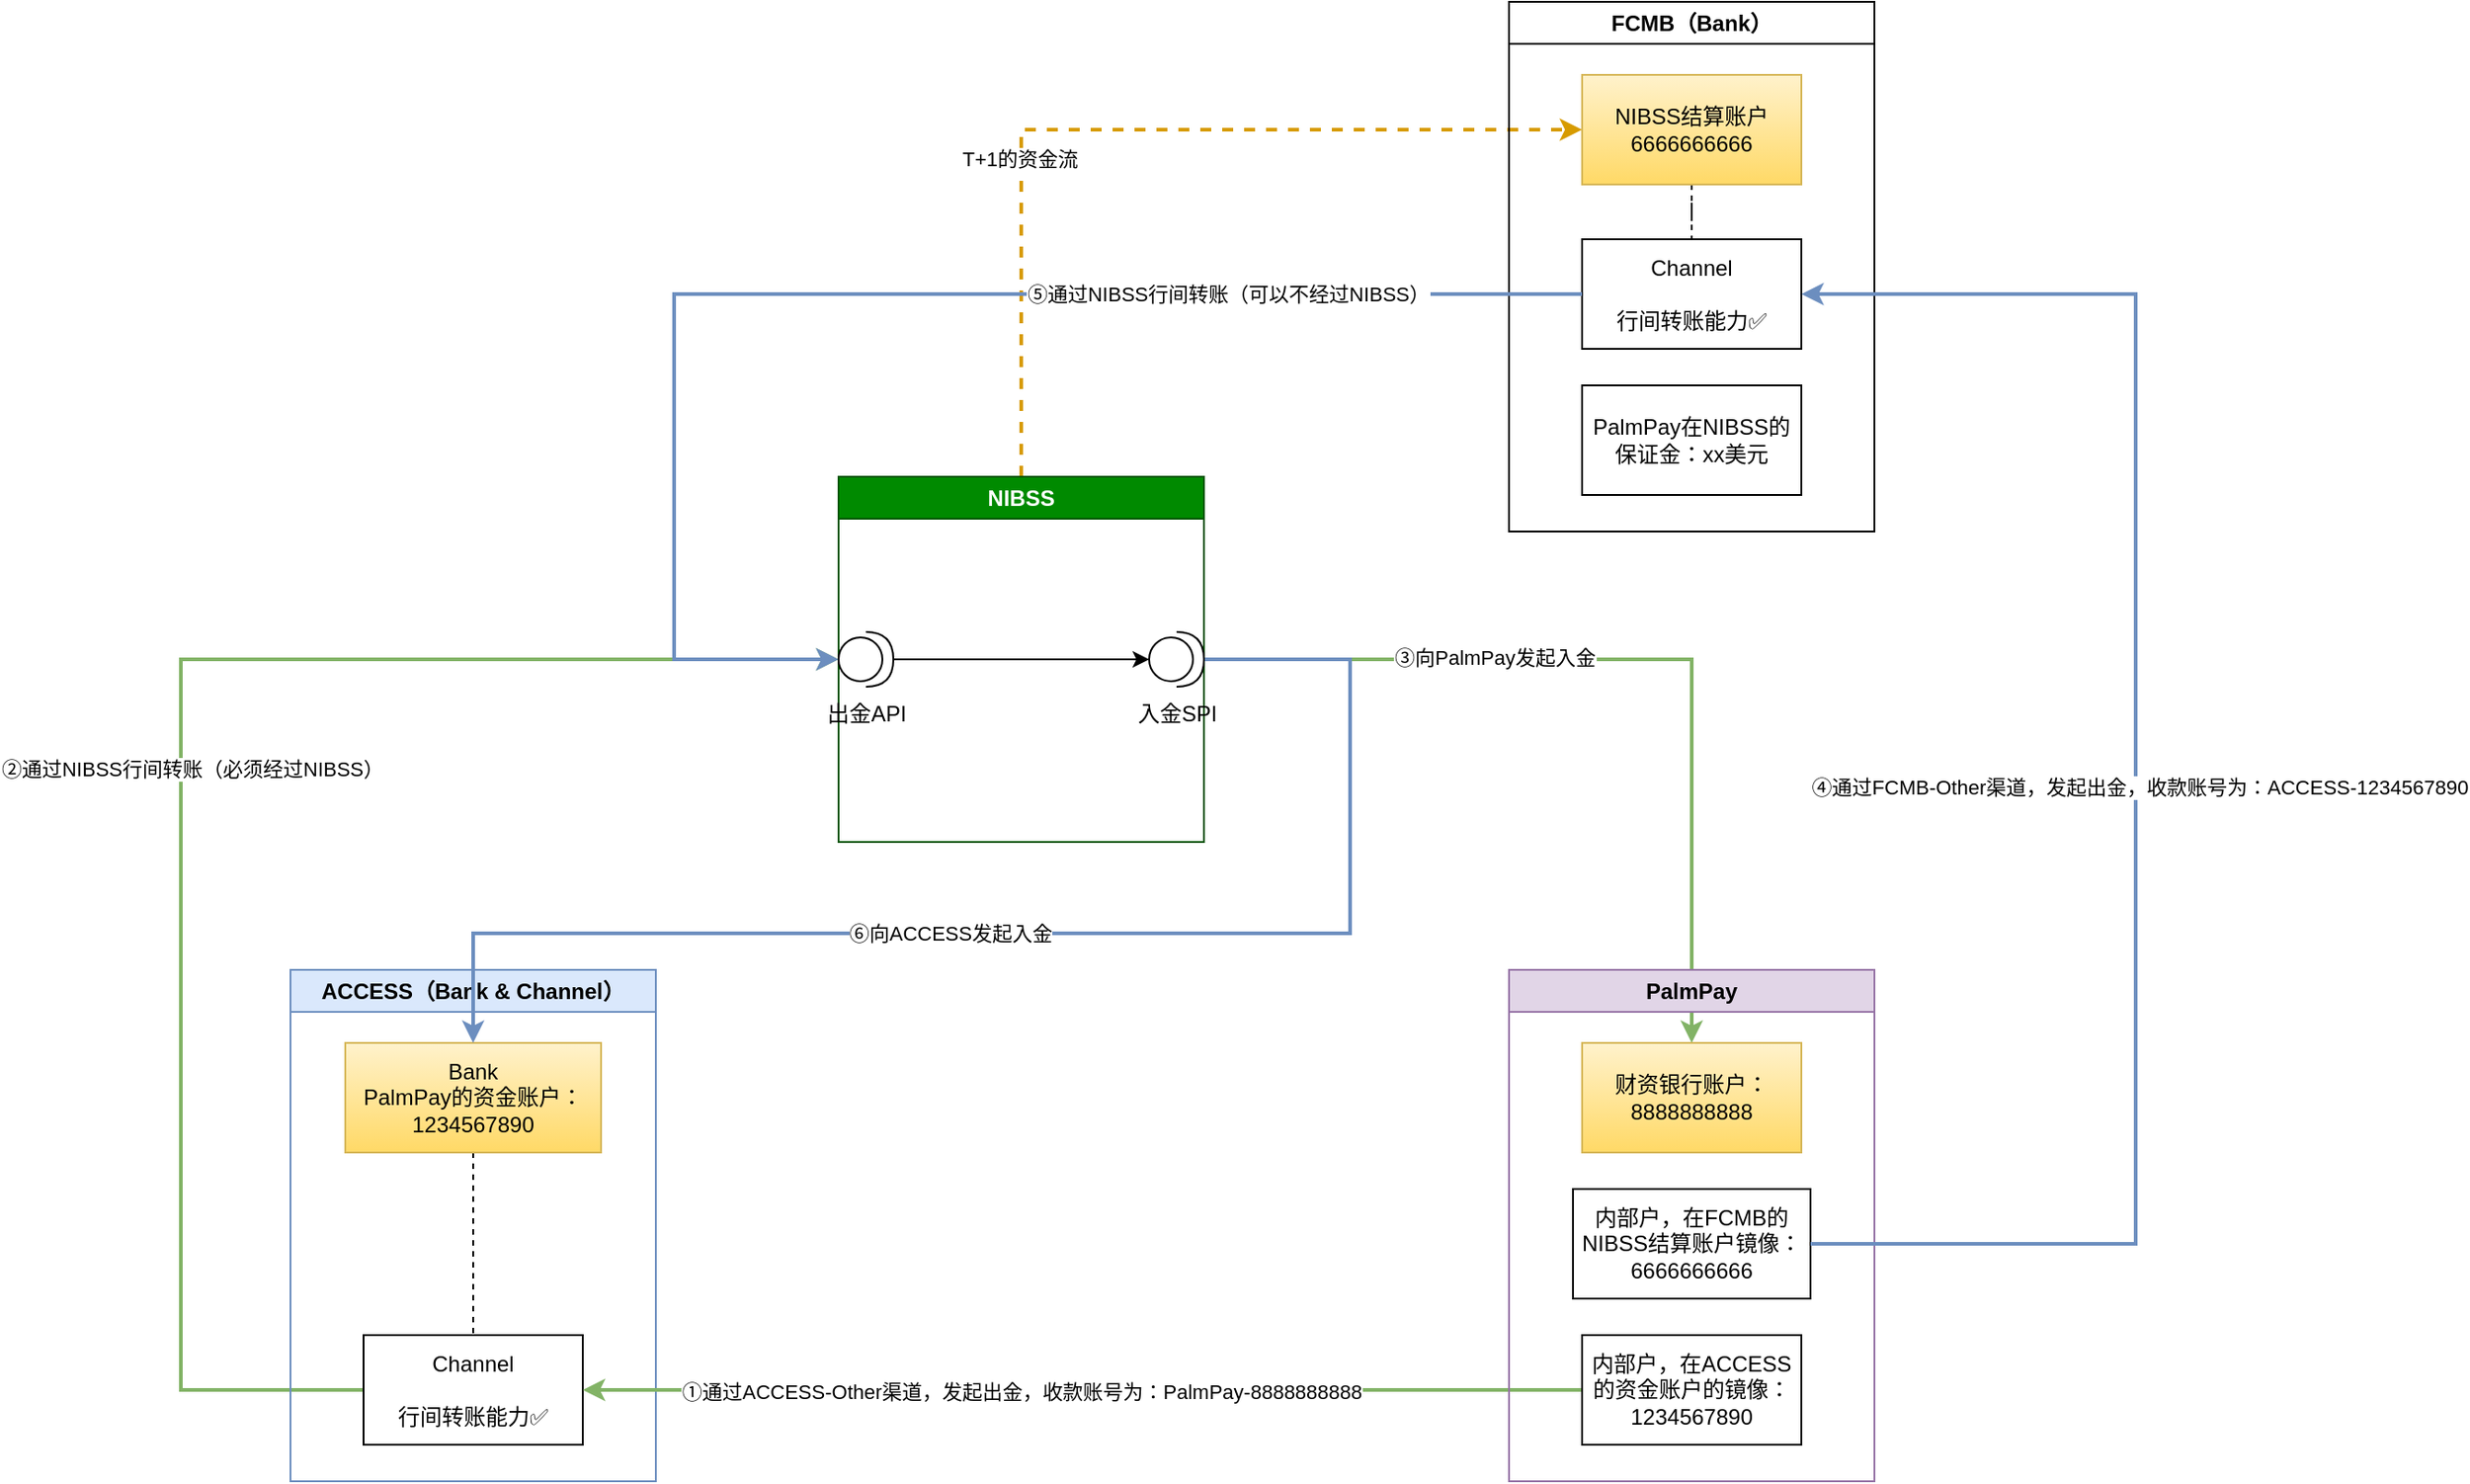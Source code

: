 <mxfile version="24.7.7">
  <diagram name="Page-1" id="nLGqvxZKziUYNAlp30nI">
    <mxGraphModel dx="1434" dy="786" grid="1" gridSize="10" guides="1" tooltips="1" connect="1" arrows="1" fold="1" page="1" pageScale="1" pageWidth="827" pageHeight="1169" math="0" shadow="0">
      <root>
        <mxCell id="0" />
        <mxCell id="1" parent="0" />
        <mxCell id="YbKHM1qgpRkM0NyHBMaA-10" style="edgeStyle=orthogonalEdgeStyle;rounded=0;orthogonalLoop=1;jettySize=auto;html=1;entryX=0;entryY=0.5;entryDx=0;entryDy=0;exitX=0;exitY=0.5;exitDx=0;exitDy=0;fillColor=#d5e8d4;gradientColor=#97d077;strokeColor=#82b366;strokeWidth=2;" edge="1" parent="1" source="YbKHM1qgpRkM0NyHBMaA-5" target="YbKHM1qgpRkM0NyHBMaA-2">
          <mxGeometry relative="1" as="geometry">
            <Array as="points">
              <mxPoint x="100" y="790" />
              <mxPoint x="100" y="390" />
            </Array>
          </mxGeometry>
        </mxCell>
        <mxCell id="YbKHM1qgpRkM0NyHBMaA-11" value="②通过NIBSS行间转账（必须经过NIBSS）" style="edgeLabel;html=1;align=center;verticalAlign=middle;resizable=0;points=[];" vertex="1" connectable="0" parent="YbKHM1qgpRkM0NyHBMaA-10">
          <mxGeometry x="0.396" y="1" relative="1" as="geometry">
            <mxPoint x="-95" y="61" as="offset" />
          </mxGeometry>
        </mxCell>
        <mxCell id="YbKHM1qgpRkM0NyHBMaA-1" value="ACCESS（Bank &amp;amp; Channel）" style="swimlane;whiteSpace=wrap;html=1;fillColor=#dae8fc;strokeColor=#6c8ebf;" vertex="1" parent="1">
          <mxGeometry x="160" y="560" width="200" height="280" as="geometry" />
        </mxCell>
        <mxCell id="YbKHM1qgpRkM0NyHBMaA-23" style="edgeStyle=orthogonalEdgeStyle;rounded=0;orthogonalLoop=1;jettySize=auto;html=1;entryX=0.5;entryY=0;entryDx=0;entryDy=0;dashed=1;endArrow=none;endFill=0;" edge="1" parent="YbKHM1qgpRkM0NyHBMaA-1" source="YbKHM1qgpRkM0NyHBMaA-4" target="YbKHM1qgpRkM0NyHBMaA-5">
          <mxGeometry relative="1" as="geometry" />
        </mxCell>
        <mxCell id="YbKHM1qgpRkM0NyHBMaA-4" value="Bank&lt;div&gt;PalmPay的资金账户：&lt;/div&gt;&lt;div&gt;1234567890&lt;/div&gt;" style="rounded=0;whiteSpace=wrap;html=1;fillColor=#fff2cc;strokeColor=#d6b656;gradientColor=#ffd966;" vertex="1" parent="YbKHM1qgpRkM0NyHBMaA-1">
          <mxGeometry x="30" y="40" width="140" height="60" as="geometry" />
        </mxCell>
        <mxCell id="YbKHM1qgpRkM0NyHBMaA-5" value="Channel&lt;div&gt;&lt;br&gt;&lt;div&gt;行间转账能力✅&lt;/div&gt;&lt;/div&gt;" style="rounded=0;whiteSpace=wrap;html=1;" vertex="1" parent="YbKHM1qgpRkM0NyHBMaA-1">
          <mxGeometry x="40" y="200" width="120" height="60" as="geometry" />
        </mxCell>
        <mxCell id="YbKHM1qgpRkM0NyHBMaA-15" style="edgeStyle=orthogonalEdgeStyle;rounded=0;orthogonalLoop=1;jettySize=auto;html=1;entryX=0.5;entryY=0;entryDx=0;entryDy=0;fillColor=#d5e8d4;gradientColor=#97d077;strokeColor=#82b366;strokeWidth=2;" edge="1" parent="1" source="YbKHM1qgpRkM0NyHBMaA-2" target="YbKHM1qgpRkM0NyHBMaA-8">
          <mxGeometry relative="1" as="geometry" />
        </mxCell>
        <mxCell id="YbKHM1qgpRkM0NyHBMaA-20" value="③向PalmPay发起入金" style="edgeLabel;html=1;align=center;verticalAlign=middle;resizable=0;points=[];" vertex="1" connectable="0" parent="YbKHM1qgpRkM0NyHBMaA-15">
          <mxGeometry x="-0.336" y="1" relative="1" as="geometry">
            <mxPoint as="offset" />
          </mxGeometry>
        </mxCell>
        <mxCell id="YbKHM1qgpRkM0NyHBMaA-17" style="edgeStyle=orthogonalEdgeStyle;rounded=0;orthogonalLoop=1;jettySize=auto;html=1;entryX=0;entryY=0.5;entryDx=0;entryDy=0;dashed=1;strokeWidth=2;fillColor=#ffcd28;gradientColor=#ffa500;strokeColor=#d79b00;exitX=0.5;exitY=0;exitDx=0;exitDy=0;" edge="1" parent="1" source="YbKHM1qgpRkM0NyHBMaA-2" target="YbKHM1qgpRkM0NyHBMaA-9">
          <mxGeometry relative="1" as="geometry">
            <Array as="points">
              <mxPoint x="560" y="100" />
            </Array>
          </mxGeometry>
        </mxCell>
        <mxCell id="YbKHM1qgpRkM0NyHBMaA-18" value="T+1的资金流" style="edgeLabel;html=1;align=center;verticalAlign=middle;resizable=0;points=[];" vertex="1" connectable="0" parent="YbKHM1qgpRkM0NyHBMaA-17">
          <mxGeometry x="-0.3" y="1" relative="1" as="geometry">
            <mxPoint as="offset" />
          </mxGeometry>
        </mxCell>
        <mxCell id="YbKHM1qgpRkM0NyHBMaA-28" style="edgeStyle=orthogonalEdgeStyle;rounded=0;orthogonalLoop=1;jettySize=auto;html=1;entryX=0.5;entryY=0;entryDx=0;entryDy=0;exitX=1;exitY=0.5;exitDx=0;exitDy=0;fillColor=#dae8fc;gradientColor=#7ea6e0;strokeColor=#6c8ebf;strokeWidth=2;" edge="1" parent="1" source="YbKHM1qgpRkM0NyHBMaA-2" target="YbKHM1qgpRkM0NyHBMaA-4">
          <mxGeometry relative="1" as="geometry">
            <Array as="points">
              <mxPoint x="740" y="390" />
              <mxPoint x="740" y="540" />
              <mxPoint x="260" y="540" />
            </Array>
          </mxGeometry>
        </mxCell>
        <mxCell id="YbKHM1qgpRkM0NyHBMaA-32" value="⑥向ACCESS发起入金" style="edgeLabel;html=1;align=center;verticalAlign=middle;resizable=0;points=[];" vertex="1" connectable="0" parent="YbKHM1qgpRkM0NyHBMaA-28">
          <mxGeometry x="0.166" relative="1" as="geometry">
            <mxPoint as="offset" />
          </mxGeometry>
        </mxCell>
        <mxCell id="YbKHM1qgpRkM0NyHBMaA-2" value="NIBSS" style="swimlane;whiteSpace=wrap;html=1;fillColor=#008a00;fontColor=#ffffff;strokeColor=#005700;" vertex="1" parent="1">
          <mxGeometry x="460" y="290" width="200" height="200" as="geometry" />
        </mxCell>
        <mxCell id="YbKHM1qgpRkM0NyHBMaA-33" value="出金API" style="shape=providedRequiredInterface;html=1;verticalLabelPosition=bottom;sketch=0;" vertex="1" parent="YbKHM1qgpRkM0NyHBMaA-2">
          <mxGeometry y="85" width="30" height="30" as="geometry" />
        </mxCell>
        <mxCell id="YbKHM1qgpRkM0NyHBMaA-34" value="入金SPI" style="shape=providedRequiredInterface;html=1;verticalLabelPosition=bottom;sketch=0;" vertex="1" parent="YbKHM1qgpRkM0NyHBMaA-2">
          <mxGeometry x="170" y="85" width="30" height="30" as="geometry" />
        </mxCell>
        <mxCell id="YbKHM1qgpRkM0NyHBMaA-35" style="edgeStyle=orthogonalEdgeStyle;rounded=0;orthogonalLoop=1;jettySize=auto;html=1;entryX=0;entryY=0.5;entryDx=0;entryDy=0;entryPerimeter=0;" edge="1" parent="YbKHM1qgpRkM0NyHBMaA-2" source="YbKHM1qgpRkM0NyHBMaA-33" target="YbKHM1qgpRkM0NyHBMaA-34">
          <mxGeometry relative="1" as="geometry" />
        </mxCell>
        <mxCell id="YbKHM1qgpRkM0NyHBMaA-13" style="edgeStyle=orthogonalEdgeStyle;rounded=0;orthogonalLoop=1;jettySize=auto;html=1;entryX=1;entryY=0.5;entryDx=0;entryDy=0;exitX=0;exitY=0.5;exitDx=0;exitDy=0;fillColor=#d5e8d4;gradientColor=#97d077;strokeColor=#82b366;strokeWidth=2;" edge="1" parent="1" source="YbKHM1qgpRkM0NyHBMaA-12" target="YbKHM1qgpRkM0NyHBMaA-5">
          <mxGeometry relative="1" as="geometry" />
        </mxCell>
        <mxCell id="YbKHM1qgpRkM0NyHBMaA-14" value="①通过ACCESS-Other渠道，发起出金，收款账号为：PalmPay-8888888888" style="edgeLabel;html=1;align=center;verticalAlign=middle;resizable=0;points=[];" vertex="1" connectable="0" parent="YbKHM1qgpRkM0NyHBMaA-13">
          <mxGeometry x="0.124" y="1" relative="1" as="geometry">
            <mxPoint as="offset" />
          </mxGeometry>
        </mxCell>
        <mxCell id="YbKHM1qgpRkM0NyHBMaA-3" value="PalmPay" style="swimlane;whiteSpace=wrap;html=1;fillColor=#e1d5e7;strokeColor=#9673a6;" vertex="1" parent="1">
          <mxGeometry x="827" y="560" width="200" height="280" as="geometry" />
        </mxCell>
        <mxCell id="YbKHM1qgpRkM0NyHBMaA-8" value="财资银行账户：8888888888" style="rounded=0;whiteSpace=wrap;html=1;fillColor=#fff2cc;gradientColor=#ffd966;strokeColor=#d6b656;" vertex="1" parent="YbKHM1qgpRkM0NyHBMaA-3">
          <mxGeometry x="40" y="40" width="120" height="60" as="geometry" />
        </mxCell>
        <mxCell id="YbKHM1qgpRkM0NyHBMaA-12" value="内部户，在ACCESS的资金账户的镜像：&lt;div&gt;1234567890&lt;/div&gt;" style="rounded=0;whiteSpace=wrap;html=1;" vertex="1" parent="YbKHM1qgpRkM0NyHBMaA-3">
          <mxGeometry x="40" y="200" width="120" height="60" as="geometry" />
        </mxCell>
        <mxCell id="YbKHM1qgpRkM0NyHBMaA-25" value="内部户，在FCMB的NIBSS结算账户镜像：&lt;div&gt;6666666666&lt;/div&gt;" style="rounded=0;whiteSpace=wrap;html=1;" vertex="1" parent="YbKHM1qgpRkM0NyHBMaA-3">
          <mxGeometry x="35" y="120" width="130" height="60" as="geometry" />
        </mxCell>
        <mxCell id="YbKHM1qgpRkM0NyHBMaA-6" value="FCMB（Bank）" style="swimlane;whiteSpace=wrap;html=1;" vertex="1" parent="1">
          <mxGeometry x="827" y="30" width="200" height="290" as="geometry" />
        </mxCell>
        <mxCell id="YbKHM1qgpRkM0NyHBMaA-7" value="&lt;div&gt;PalmPay在NIBSS的保证金：xx美元&lt;/div&gt;" style="rounded=0;whiteSpace=wrap;html=1;" vertex="1" parent="YbKHM1qgpRkM0NyHBMaA-6">
          <mxGeometry x="40" y="210" width="120" height="60" as="geometry" />
        </mxCell>
        <mxCell id="YbKHM1qgpRkM0NyHBMaA-24" style="edgeStyle=orthogonalEdgeStyle;rounded=0;orthogonalLoop=1;jettySize=auto;html=1;entryX=0.5;entryY=0;entryDx=0;entryDy=0;dashed=1;endArrow=none;endFill=0;" edge="1" parent="YbKHM1qgpRkM0NyHBMaA-6" source="YbKHM1qgpRkM0NyHBMaA-9" target="YbKHM1qgpRkM0NyHBMaA-22">
          <mxGeometry relative="1" as="geometry" />
        </mxCell>
        <mxCell id="YbKHM1qgpRkM0NyHBMaA-9" value="NIBSS结算账户&lt;div&gt;6666666666&lt;/div&gt;" style="rounded=0;whiteSpace=wrap;html=1;fillColor=#fff2cc;gradientColor=#ffd966;strokeColor=#d6b656;" vertex="1" parent="YbKHM1qgpRkM0NyHBMaA-6">
          <mxGeometry x="40" y="40" width="120" height="60" as="geometry" />
        </mxCell>
        <mxCell id="YbKHM1qgpRkM0NyHBMaA-22" value="Channel&lt;div&gt;&lt;br&gt;&lt;div&gt;行间转账能力✅&lt;/div&gt;&lt;/div&gt;" style="rounded=0;whiteSpace=wrap;html=1;" vertex="1" parent="YbKHM1qgpRkM0NyHBMaA-6">
          <mxGeometry x="40" y="130" width="120" height="60" as="geometry" />
        </mxCell>
        <mxCell id="YbKHM1qgpRkM0NyHBMaA-26" style="edgeStyle=orthogonalEdgeStyle;rounded=0;orthogonalLoop=1;jettySize=auto;html=1;entryX=1;entryY=0.5;entryDx=0;entryDy=0;exitX=1;exitY=0.5;exitDx=0;exitDy=0;strokeWidth=2;fillColor=#dae8fc;gradientColor=#7ea6e0;strokeColor=#6c8ebf;" edge="1" parent="1" source="YbKHM1qgpRkM0NyHBMaA-25" target="YbKHM1qgpRkM0NyHBMaA-22">
          <mxGeometry relative="1" as="geometry">
            <Array as="points">
              <mxPoint x="1170" y="710" />
              <mxPoint x="1170" y="190" />
            </Array>
          </mxGeometry>
        </mxCell>
        <mxCell id="YbKHM1qgpRkM0NyHBMaA-29" value="④通过FCMB-Other渠道，发起出金，收款账号为：ACCESS-1234567890" style="edgeLabel;html=1;align=center;verticalAlign=middle;resizable=0;points=[];" vertex="1" connectable="0" parent="YbKHM1qgpRkM0NyHBMaA-26">
          <mxGeometry x="-0.027" y="-2" relative="1" as="geometry">
            <mxPoint as="offset" />
          </mxGeometry>
        </mxCell>
        <mxCell id="YbKHM1qgpRkM0NyHBMaA-27" style="edgeStyle=orthogonalEdgeStyle;rounded=0;orthogonalLoop=1;jettySize=auto;html=1;entryX=0;entryY=0.5;entryDx=0;entryDy=0;fillColor=#dae8fc;gradientColor=#7ea6e0;strokeColor=#6c8ebf;strokeWidth=2;exitX=0;exitY=0.5;exitDx=0;exitDy=0;" edge="1" parent="1" source="YbKHM1qgpRkM0NyHBMaA-22" target="YbKHM1qgpRkM0NyHBMaA-2">
          <mxGeometry relative="1" as="geometry">
            <Array as="points">
              <mxPoint x="370" y="190" />
              <mxPoint x="370" y="390" />
            </Array>
          </mxGeometry>
        </mxCell>
        <mxCell id="YbKHM1qgpRkM0NyHBMaA-30" value="⑤通过NIBSS行间转账（可以不经过NIBSS）" style="edgeLabel;html=1;align=center;verticalAlign=middle;resizable=0;points=[];" vertex="1" connectable="0" parent="YbKHM1qgpRkM0NyHBMaA-27">
          <mxGeometry x="-0.628" y="-1" relative="1" as="geometry">
            <mxPoint x="-48" y="1" as="offset" />
          </mxGeometry>
        </mxCell>
      </root>
    </mxGraphModel>
  </diagram>
</mxfile>
